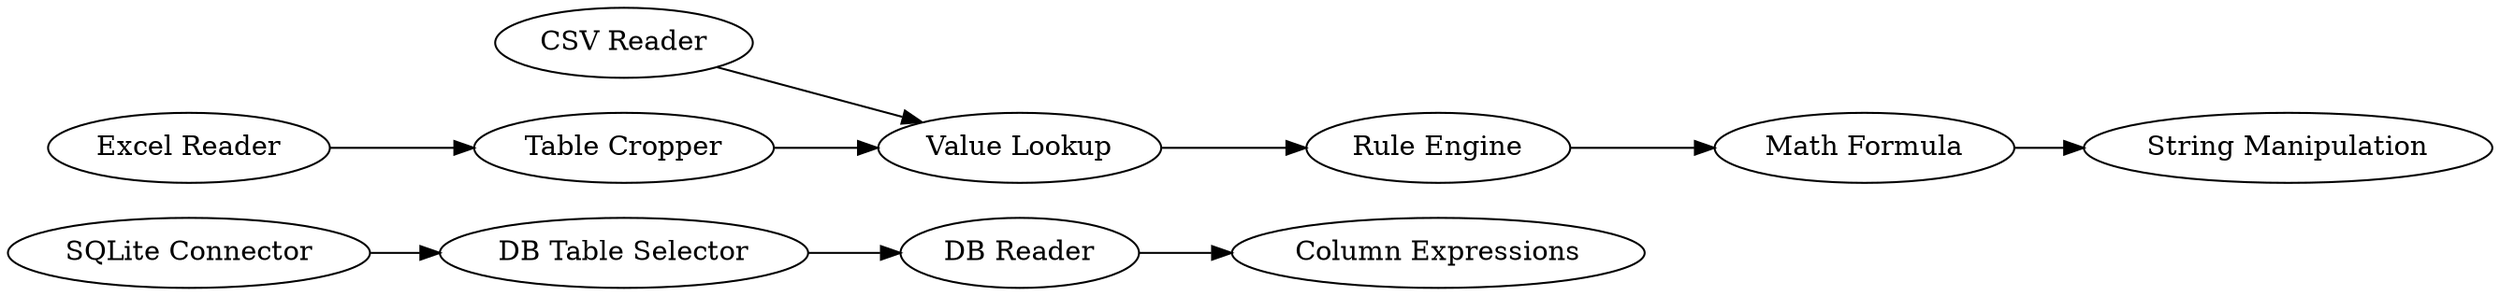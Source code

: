 digraph {
	404 -> 416
	272 -> 421
	403 -> 404
	271 -> 272
	427 -> 271
	421 -> 422
	266 -> 271
	406 -> 403
	426 -> 266
	427 [label="CSV Reader"]
	416 [label="Column Expressions"]
	403 [label="DB Table Selector"]
	421 [label="Math Formula"]
	426 [label="Excel Reader"]
	272 [label="Rule Engine"]
	406 [label="SQLite Connector"]
	266 [label="Table Cropper"]
	404 [label="DB Reader"]
	271 [label="Value Lookup"]
	422 [label="String Manipulation"]
	rankdir=LR
}
